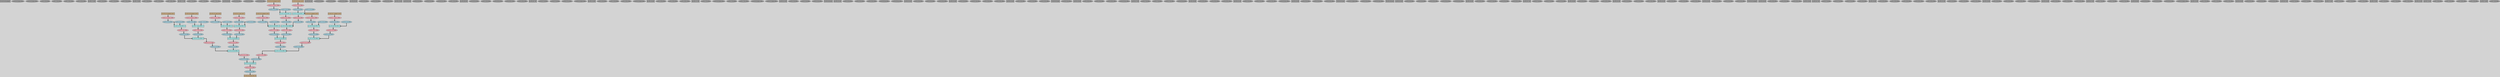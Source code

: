 digraph {
graph [bgcolor=lightgray];
 node [style=filled, fontname="times-bold", penwidth=2];
 edge [penwidth=4]; 
 splines=ortho;
LS_w32_c0_r0_memport [shape="rectangle" width=0.5 fontsize=12 fillcolor="#A9A9A9" pos="0,0!"]
LS_w32_c0_r0_memport_inPinA [shape="oval" width=0.1 fontsize=10 fillcolor="#A9A9A9" pos="-1.3,1.3!"]
LS_w32_c0_r3_memport_inPinA [shape="oval" width=0.1 fontsize=10 fillcolor="#A9A9A9" pos="-1.3,19.3!"]
pe_w32_c1_r2_alu_inPinB [shape="oval" width=0.1 fontsize=10 fillcolor="#A9A9A9" pos="7.3,13.3!"]
pe_w32_c7_r4_alu_inPinB [shape="oval" width=0.1 fontsize=10 fillcolor="#A9A9A9" pos="43.3,25.3!"]
pe_w32_c7_r4_alu_outPinA [shape="oval" width=0.1 fontsize=10 fillcolor="#A9A9A9" pos="42,22!"]
pe_w32_c1_r2_alu_outPinA [shape="oval" width=0.1 fontsize=10 fillcolor="#A9A9A9" pos="6,10!"]
pe_w32_c7_r5_alu [shape="rectangle" width=0.5 fontsize=12 fillcolor="#A9A9A9" pos="42,30!"]
pe_w32_c7_r5_alu_inPinA [shape="oval" width=0.1 fontsize=10 fillcolor="#A9A9A9" pos="40.7,31.3!"]
pe_w32_c7_r5_alu_inPinB [shape="oval" width=0.1 fontsize=10 fillcolor="#A9A9A9" pos="43.3,31.3!"]
pe_w32_c7_r5_alu_outPinA [shape="oval" width=0.1 fontsize=10 fillcolor="#A9A9A9" pos="42,28!"]
pe_w32_c7_r6_alu [shape="rectangle" width=0.5 fontsize=12 fillcolor="#A9A9A9" pos="42,36!"]
pe_w32_c7_r6_alu_inPinA [shape="oval" width=0.1 fontsize=10 fillcolor="#A9A9A9" pos="40.7,37.3!"]
pe_w32_c7_r6_alu_inPinB [shape="oval" width=0.1 fontsize=10 fillcolor="#A9A9A9" pos="43.3,37.3!"]
pe_w32_c7_r6_alu_outPinA [shape="oval" width=0.1 fontsize=10 fillcolor="#A9A9A9" pos="42,34!"]
pe_w32_c7_r7_alu [shape="rectangle" width=0.5 fontsize=12 fillcolor="#A9A9A9" pos="42,42!"]
pe_w32_c7_r7_alu_inPinA [shape="oval" width=0.1 fontsize=10 fillcolor="#A9A9A9" pos="40.7,43.3!"]
pe_w32_c7_r7_alu_inPinB [shape="oval" width=0.1 fontsize=10 fillcolor="#A9A9A9" pos="43.3,43.3!"]
pe_w32_c7_r7_alu_outPinA [shape="oval" width=0.1 fontsize=10 fillcolor="#A9A9A9" pos="42,40!"]
pe_w32_c8_r0_alu [shape="rectangle" width=0.5 fontsize=12 fillcolor="#A9A9A9" pos="48,0!"]
pe_w32_c8_r0_alu_inPinA [shape="oval" width=0.1 fontsize=10 fillcolor="#A9A9A9" pos="46.7,1.3!"]
pe_w32_c8_r0_alu_inPinB [shape="oval" width=0.1 fontsize=10 fillcolor="#A9A9A9" pos="49.3,1.3!"]
pe_w32_c8_r0_alu_outPinA [shape="oval" width=0.1 fontsize=10 fillcolor="#A9A9A9" pos="48,-2!"]
pe_w32_c8_r1_alu_FMUL_9 [shape="rectangle" width=0.5 fontsize=12 fillcolor="#AFEEEE" pos="48,6!"]
pe_w32_c8_r1_alu_inPinA [shape="oval" width=0.1 fontsize=10 fillcolor="#ADD8E6" pos="46.7,7.3!"]
pe_w32_c8_r1_alu_inPinB [shape="oval" width=0.1 fontsize=10 fillcolor="#ADD8E6" pos="49.3,7.3!"]
pe_w32_c8_r1_alu_outPinA [shape="oval" width=0.1 fontsize=10 fillcolor="#FFB6C1" pos="48,4!"]
LS_w32_c0_r3_memport_outPinA [shape="oval" width=0.1 fontsize=10 fillcolor="#FFB6C1" pos="0,16!"]
pe_w32_c8_r2_alu [shape="rectangle" width=0.5 fontsize=12 fillcolor="#A9A9A9" pos="48,12!"]
pe_w32_c8_r2_alu_inPinA [shape="oval" width=0.1 fontsize=10 fillcolor="#A9A9A9" pos="46.7,13.3!"]
pe_w32_c8_r2_alu_inPinB [shape="oval" width=0.1 fontsize=10 fillcolor="#A9A9A9" pos="49.3,13.3!"]
pe_w32_c8_r2_alu_outPinA [shape="oval" width=0.1 fontsize=10 fillcolor="#A9A9A9" pos="48,10!"]
pe_w32_c8_r3_alu_FMUL_16 [shape="rectangle" width=0.5 fontsize=12 fillcolor="#AFEEEE" pos="48,18!"]
pe_w32_c8_r3_alu_inPinA [shape="oval" width=0.1 fontsize=10 fillcolor="#ADD8E6" pos="46.7,19.3!"]
pe_w32_c8_r3_alu_inPinB [shape="oval" width=0.1 fontsize=10 fillcolor="#ADD8E6" pos="49.3,19.3!"]
pe_w32_c8_r3_alu_outPinA [shape="oval" width=0.1 fontsize=10 fillcolor="#FFB6C1" pos="48,16!"]
pe_w32_c8_r4_alu [shape="rectangle" width=0.5 fontsize=12 fillcolor="#A9A9A9" pos="48,24!"]
pe_w32_c8_r4_alu_inPinA [shape="oval" width=0.1 fontsize=10 fillcolor="#A9A9A9" pos="46.7,25.3!"]
pe_w32_c8_r4_alu_inPinB [shape="oval" width=0.1 fontsize=10 fillcolor="#A9A9A9" pos="49.3,25.3!"]
pe_w32_c8_r4_alu_outPinA [shape="oval" width=0.1 fontsize=10 fillcolor="#A9A9A9" pos="48,22!"]
pe_w32_c1_r3_alu [shape="rectangle" width=0.5 fontsize=12 fillcolor="#A9A9A9" pos="6,18!"]
pe_w32_c8_r5_alu [shape="rectangle" width=0.5 fontsize=12 fillcolor="#A9A9A9" pos="48,30!"]
pe_w32_c8_r5_alu_inPinA [shape="oval" width=0.1 fontsize=10 fillcolor="#A9A9A9" pos="46.7,31.3!"]
pe_w32_c8_r5_alu_inPinB [shape="oval" width=0.1 fontsize=10 fillcolor="#A9A9A9" pos="49.3,31.3!"]
pe_w32_c8_r5_alu_outPinA [shape="oval" width=0.1 fontsize=10 fillcolor="#A9A9A9" pos="48,28!"]
pe_w32_c1_r3_alu_inPinA [shape="oval" width=0.1 fontsize=10 fillcolor="#A9A9A9" pos="4.7,19.3!"]
pe_w32_c8_r6_alu [shape="rectangle" width=0.5 fontsize=12 fillcolor="#A9A9A9" pos="48,36!"]
pe_w32_c8_r6_alu_inPinA [shape="oval" width=0.1 fontsize=10 fillcolor="#A9A9A9" pos="46.7,37.3!"]
pe_w32_c1_r3_alu_inPinB [shape="oval" width=0.1 fontsize=10 fillcolor="#A9A9A9" pos="7.3,19.3!"]
pe_w32_c8_r6_alu_inPinB [shape="oval" width=0.1 fontsize=10 fillcolor="#A9A9A9" pos="49.3,37.3!"]
pe_w32_c8_r6_alu_outPinA [shape="oval" width=0.1 fontsize=10 fillcolor="#A9A9A9" pos="48,34!"]
pe_w32_c1_r3_alu_outPinA [shape="oval" width=0.1 fontsize=10 fillcolor="#A9A9A9" pos="6,16!"]
pe_w32_c8_r7_alu [shape="rectangle" width=0.5 fontsize=12 fillcolor="#A9A9A9" pos="48,42!"]
pe_w32_c8_r7_alu_inPinA [shape="oval" width=0.1 fontsize=10 fillcolor="#A9A9A9" pos="46.7,43.3!"]
pe_w32_c8_r7_alu_inPinB [shape="oval" width=0.1 fontsize=10 fillcolor="#A9A9A9" pos="49.3,43.3!"]
pe_w32_c8_r7_alu_outPinA [shape="oval" width=0.1 fontsize=10 fillcolor="#A9A9A9" pos="48,40!"]
LS_w32_c0_r4_memport_Load_1 [shape="rectangle" width=0.5 fontsize=12 fillcolor="#D2B48C" pos="0,24!"]
LS_w32_c0_r4_memport_inPinA [shape="oval" width=0.1 fontsize=10 fillcolor="#A9A9A9" pos="-1.3,25.3!"]
pe_w32_c1_r4_alu [shape="rectangle" width=0.5 fontsize=12 fillcolor="#A9A9A9" pos="6,24!"]
pe_w32_c1_r4_alu_inPinA [shape="oval" width=0.1 fontsize=10 fillcolor="#A9A9A9" pos="4.7,25.3!"]
pe_w32_c1_r4_alu_inPinB [shape="oval" width=0.1 fontsize=10 fillcolor="#A9A9A9" pos="7.3,25.3!"]
pe_w32_c1_r4_alu_outPinA [shape="oval" width=0.1 fontsize=10 fillcolor="#A9A9A9" pos="6,22!"]
LS_w32_c0_r4_memport_outPinA [shape="oval" width=0.1 fontsize=10 fillcolor="#FFB6C1" pos="0,22!"]
LS_w32_c0_r5_memport_Load_5 [shape="rectangle" width=0.5 fontsize=12 fillcolor="#D2B48C" pos="0,30!"]
pe_w32_c1_r5_alu_FMUL_13 [shape="rectangle" width=0.5 fontsize=12 fillcolor="#AFEEEE" pos="6,30!"]
pe_w32_c1_r5_alu_inPinA [shape="oval" width=0.1 fontsize=10 fillcolor="#ADD8E6" pos="4.7,31.3!"]
pe_w32_c1_r5_alu_inPinB [shape="oval" width=0.1 fontsize=10 fillcolor="#ADD8E6" pos="7.3,31.3!"]
pe_w32_c1_r5_alu_outPinA [shape="oval" width=0.1 fontsize=10 fillcolor="#FFB6C1" pos="6,28!"]
LS_w32_c0_r5_memport_inPinA [shape="oval" width=0.1 fontsize=10 fillcolor="#A9A9A9" pos="-1.3,31.3!"]
LS_w32_c0_r5_memport_outPinA [shape="oval" width=0.1 fontsize=10 fillcolor="#FFB6C1" pos="0,28!"]
pe_w32_c1_r6_alu [shape="rectangle" width=0.5 fontsize=12 fillcolor="#A9A9A9" pos="6,36!"]
pe_w32_c1_r6_alu_inPinA [shape="oval" width=0.1 fontsize=10 fillcolor="#A9A9A9" pos="4.7,37.3!"]
pe_w32_c1_r6_alu_inPinB [shape="oval" width=0.1 fontsize=10 fillcolor="#A9A9A9" pos="7.3,37.3!"]
pe_w32_c1_r6_alu_outPinA [shape="oval" width=0.1 fontsize=10 fillcolor="#A9A9A9" pos="6,34!"]
LS_w32_c0_r6_memport_Load_2 [shape="rectangle" width=0.5 fontsize=12 fillcolor="#D2B48C" pos="0,36!"]
pe_w32_c1_r7_alu [shape="rectangle" width=0.5 fontsize=12 fillcolor="#A9A9A9" pos="6,42!"]
pe_w32_c1_r7_alu_inPinA [shape="oval" width=0.1 fontsize=10 fillcolor="#A9A9A9" pos="4.7,43.3!"]
LS_w32_c0_r6_memport_inPinA [shape="oval" width=0.1 fontsize=10 fillcolor="#A9A9A9" pos="-1.3,37.3!"]
pe_w32_c1_r7_alu_inPinB [shape="oval" width=0.1 fontsize=10 fillcolor="#A9A9A9" pos="7.3,43.3!"]
pe_w32_c1_r7_alu_outPinA [shape="oval" width=0.1 fontsize=10 fillcolor="#A9A9A9" pos="6,40!"]
LS_w32_c0_r0_memport_outPinA [shape="oval" width=0.1 fontsize=10 fillcolor="#A9A9A9" pos="0,-2!"]
LS_w32_c0_r6_memport_outPinA [shape="oval" width=0.1 fontsize=10 fillcolor="#FFB6C1" pos="0,34!"]
pe_w32_c2_r0_alu_FMUL_12 [shape="rectangle" width=0.5 fontsize=12 fillcolor="#AFEEEE" pos="12,0!"]
pe_w32_c2_r0_alu_inPinA [shape="oval" width=0.1 fontsize=10 fillcolor="#ADD8E6" pos="10.7,1.3!"]
pe_w32_c2_r0_alu_inPinB [shape="oval" width=0.1 fontsize=10 fillcolor="#ADD8E6" pos="13.3,1.3!"]
pe_w32_c2_r0_alu_outPinA [shape="oval" width=0.1 fontsize=10 fillcolor="#FFB6C1" pos="12,-2!"]
LS_w32_c0_r7_memport_Load_0 [shape="rectangle" width=0.5 fontsize=12 fillcolor="#D2B48C" pos="0,42!"]
LS_w32_c0_r7_memport_inPinA [shape="oval" width=0.1 fontsize=10 fillcolor="#A9A9A9" pos="-1.3,43.3!"]
pe_w32_c2_r1_alu [shape="rectangle" width=0.5 fontsize=12 fillcolor="#A9A9A9" pos="12,6!"]
pe_w32_c2_r1_alu_inPinA [shape="oval" width=0.1 fontsize=10 fillcolor="#A9A9A9" pos="10.7,7.3!"]
pe_w32_c2_r1_alu_inPinB [shape="oval" width=0.1 fontsize=10 fillcolor="#A9A9A9" pos="13.3,7.3!"]
pe_w32_c2_r1_alu_outPinA [shape="oval" width=0.1 fontsize=10 fillcolor="#A9A9A9" pos="12,4!"]
LS_w32_c0_r7_memport_outPinA [shape="oval" width=0.1 fontsize=10 fillcolor="#FFB6C1" pos="0,40!"]
LS_w32_c9_r0_mem [shape="rectangle" width=0.5 fontsize=12 fillcolor="#A9A9A9" pos="54,0!"]
pe_w32_c2_r2_alu [shape="rectangle" width=0.5 fontsize=12 fillcolor="#A9A9A9" pos="12,12!"]
pe_w32_c2_r2_alu_inPinA [shape="oval" width=0.1 fontsize=10 fillcolor="#A9A9A9" pos="10.7,13.3!"]
pe_w32_c2_r2_alu_inPinB [shape="oval" width=0.1 fontsize=10 fillcolor="#A9A9A9" pos="13.3,13.3!"]
pe_w32_c2_r2_alu_outPinA [shape="oval" width=0.1 fontsize=10 fillcolor="#A9A9A9" pos="12,10!"]
LS_w32_c9_r0_mem_inPinA [shape="oval" width=0.1 fontsize=10 fillcolor="#A9A9A9" pos="52.7,1.3!"]
LS_w32_c9_r0_mem_outPinA [shape="oval" width=0.1 fontsize=10 fillcolor="#A9A9A9" pos="54,-2!"]
pe_w32_c2_r3_alu [shape="rectangle" width=0.5 fontsize=12 fillcolor="#A9A9A9" pos="12,18!"]
pe_w32_c2_r3_alu_inPinA [shape="oval" width=0.1 fontsize=10 fillcolor="#A9A9A9" pos="10.7,19.3!"]
pe_w32_c2_r3_alu_inPinB [shape="oval" width=0.1 fontsize=10 fillcolor="#A9A9A9" pos="13.3,19.3!"]
pe_w32_c2_r3_alu_outPinA [shape="oval" width=0.1 fontsize=10 fillcolor="#A9A9A9" pos="12,16!"]
LS_w32_c9_r1_mem_Load_4 [shape="rectangle" width=0.5 fontsize=12 fillcolor="#D2B48C" pos="54,6!"]
pe_w32_c2_r4_alu [shape="rectangle" width=0.5 fontsize=12 fillcolor="#A9A9A9" pos="12,24!"]
pe_w32_c2_r4_alu_inPinA [shape="oval" width=0.1 fontsize=10 fillcolor="#A9A9A9" pos="10.7,25.3!"]
LS_w32_c9_r1_mem_inPinA [shape="oval" width=0.1 fontsize=10 fillcolor="#A9A9A9" pos="52.7,7.3!"]
pe_w32_c2_r4_alu_inPinB [shape="oval" width=0.1 fontsize=10 fillcolor="#A9A9A9" pos="13.3,25.3!"]
pe_w32_c2_r4_alu_outPinA [shape="oval" width=0.1 fontsize=10 fillcolor="#A9A9A9" pos="12,22!"]
LS_w32_c9_r1_mem_outPinA [shape="oval" width=0.1 fontsize=10 fillcolor="#FFB6C1" pos="54,4!"]
pe_w32_c2_r5_alu [shape="rectangle" width=0.5 fontsize=12 fillcolor="#A9A9A9" pos="12,30!"]
pe_w32_c2_r5_alu_inPinA [shape="oval" width=0.1 fontsize=10 fillcolor="#A9A9A9" pos="10.7,31.3!"]
pe_w32_c2_r5_alu_inPinB [shape="oval" width=0.1 fontsize=10 fillcolor="#A9A9A9" pos="13.3,31.3!"]
pe_w32_c2_r5_alu_outPinA [shape="oval" width=0.1 fontsize=10 fillcolor="#A9A9A9" pos="12,28!"]
LS_w32_c0_r1_memport_Load_3 [shape="rectangle" width=0.5 fontsize=12 fillcolor="#D2B48C" pos="0,6!"]
LS_w32_c9_r2_mem [shape="rectangle" width=0.5 fontsize=12 fillcolor="#A9A9A9" pos="54,12!"]
LS_w32_c9_r2_mem_inPinA [shape="oval" width=0.1 fontsize=10 fillcolor="#A9A9A9" pos="52.7,13.3!"]
pe_w32_c2_r6_alu [shape="rectangle" width=0.5 fontsize=12 fillcolor="#A9A9A9" pos="12,36!"]
pe_w32_c2_r6_alu_inPinA [shape="oval" width=0.1 fontsize=10 fillcolor="#A9A9A9" pos="10.7,37.3!"]
pe_w32_c2_r6_alu_inPinB [shape="oval" width=0.1 fontsize=10 fillcolor="#A9A9A9" pos="13.3,37.3!"]
pe_w32_c2_r6_alu_outPinA [shape="oval" width=0.1 fontsize=10 fillcolor="#A9A9A9" pos="12,34!"]
LS_w32_c9_r2_mem_outPinA [shape="oval" width=0.1 fontsize=10 fillcolor="#A9A9A9" pos="54,10!"]
LS_w32_c9_r3_mem_Load_8 [shape="rectangle" width=0.5 fontsize=12 fillcolor="#D2B48C" pos="54,18!"]
pe_w32_c2_r7_alu [shape="rectangle" width=0.5 fontsize=12 fillcolor="#A9A9A9" pos="12,42!"]
pe_w32_c2_r7_alu_inPinA [shape="oval" width=0.1 fontsize=10 fillcolor="#A9A9A9" pos="10.7,43.3!"]
pe_w32_c2_r7_alu_inPinB [shape="oval" width=0.1 fontsize=10 fillcolor="#A9A9A9" pos="13.3,43.3!"]
pe_w32_c2_r7_alu_outPinA [shape="oval" width=0.1 fontsize=10 fillcolor="#A9A9A9" pos="12,40!"]
LS_w32_c9_r3_mem_inPinA [shape="oval" width=0.1 fontsize=10 fillcolor="#A9A9A9" pos="52.7,19.3!"]
LS_w32_c9_r3_mem_outPinA [shape="oval" width=0.1 fontsize=10 fillcolor="#FFB6C1" pos="54,16!"]
pe_w32_c3_r0_alu [shape="rectangle" width=0.5 fontsize=12 fillcolor="#A9A9A9" pos="18,0!"]
pe_w32_c3_r0_alu_inPinA [shape="oval" width=0.1 fontsize=10 fillcolor="#A9A9A9" pos="16.7,1.3!"]
pe_w32_c3_r0_alu_inPinB [shape="oval" width=0.1 fontsize=10 fillcolor="#A9A9A9" pos="19.3,1.3!"]
pe_w32_c3_r0_alu_outPinA [shape="oval" width=0.1 fontsize=10 fillcolor="#A9A9A9" pos="18,-2!"]
LS_w32_c9_r4_mem_Store_26 [shape="rectangle" width=0.5 fontsize=12 fillcolor="#D2B48C" pos="54,24!"]
pe_w32_c3_r1_alu [shape="rectangle" width=0.5 fontsize=12 fillcolor="#A9A9A9" pos="18,6!"]
pe_w32_c3_r1_alu_inPinA [shape="oval" width=0.1 fontsize=10 fillcolor="#A9A9A9" pos="16.7,7.3!"]
LS_w32_c9_r4_mem_inPinA [shape="oval" width=0.1 fontsize=10 fillcolor="#ADD8E6" pos="52.7,25.3!"]
pe_w32_c3_r1_alu_inPinB [shape="oval" width=0.1 fontsize=10 fillcolor="#A9A9A9" pos="19.3,7.3!"]
pe_w32_c3_r1_alu_outPinA [shape="oval" width=0.1 fontsize=10 fillcolor="#A9A9A9" pos="18,4!"]
LS_w32_c9_r4_mem_outPinA [shape="oval" width=0.1 fontsize=10 fillcolor="#A9A9A9" pos="54,22!"]
pe_w32_c3_r2_alu [shape="rectangle" width=0.5 fontsize=12 fillcolor="#A9A9A9" pos="18,12!"]
pe_w32_c3_r2_alu_inPinA [shape="oval" width=0.1 fontsize=10 fillcolor="#A9A9A9" pos="16.7,13.3!"]
pe_w32_c3_r2_alu_inPinB [shape="oval" width=0.1 fontsize=10 fillcolor="#A9A9A9" pos="19.3,13.3!"]
pe_w32_c3_r2_alu_outPinA [shape="oval" width=0.1 fontsize=10 fillcolor="#A9A9A9" pos="18,10!"]
LS_w32_c9_r5_mem [shape="rectangle" width=0.5 fontsize=12 fillcolor="#A9A9A9" pos="54,30!"]
LS_w32_c0_r1_memport_inPinA [shape="oval" width=0.1 fontsize=10 fillcolor="#A9A9A9" pos="-1.3,7.3!"]
LS_w32_c9_r5_mem_inPinA [shape="oval" width=0.1 fontsize=10 fillcolor="#A9A9A9" pos="52.7,31.3!"]
pe_w32_c3_r3_alu_FMUL_15 [shape="rectangle" width=0.5 fontsize=12 fillcolor="#AFEEEE" pos="18,18!"]
pe_w32_c3_r3_alu_inPinA [shape="oval" width=0.1 fontsize=10 fillcolor="#ADD8E6" pos="16.7,19.3!"]
pe_w32_c3_r3_alu_inPinB [shape="oval" width=0.1 fontsize=10 fillcolor="#ADD8E6" pos="19.3,19.3!"]
pe_w32_c3_r3_alu_outPinA [shape="oval" width=0.1 fontsize=10 fillcolor="#FFB6C1" pos="18,16!"]
LS_w32_c9_r5_mem_outPinA [shape="oval" width=0.1 fontsize=10 fillcolor="#A9A9A9" pos="54,28!"]
LS_w32_c9_r6_mem [shape="rectangle" width=0.5 fontsize=12 fillcolor="#A9A9A9" pos="54,36!"]
pe_w32_c3_r4_alu [shape="rectangle" width=0.5 fontsize=12 fillcolor="#A9A9A9" pos="18,24!"]
pe_w32_c3_r4_alu_inPinA [shape="oval" width=0.1 fontsize=10 fillcolor="#A9A9A9" pos="16.7,25.3!"]
pe_w32_c3_r4_alu_inPinB [shape="oval" width=0.1 fontsize=10 fillcolor="#A9A9A9" pos="19.3,25.3!"]
pe_w32_c3_r4_alu_outPinA [shape="oval" width=0.1 fontsize=10 fillcolor="#A9A9A9" pos="18,22!"]
LS_w32_c9_r6_mem_inPinA [shape="oval" width=0.1 fontsize=10 fillcolor="#A9A9A9" pos="52.7,37.3!"]
LS_w32_c9_r6_mem_outPinA [shape="oval" width=0.1 fontsize=10 fillcolor="#A9A9A9" pos="54,34!"]
pe_w32_c3_r5_alu_FMUL_17 [shape="rectangle" width=0.5 fontsize=12 fillcolor="#AFEEEE" pos="18,30!"]
pe_w32_c3_r5_alu_inPinA [shape="oval" width=0.1 fontsize=10 fillcolor="#ADD8E6" pos="16.7,31.3!"]
pe_w32_c3_r5_alu_inPinB [shape="oval" width=0.1 fontsize=10 fillcolor="#ADD8E6" pos="19.3,31.3!"]
pe_w32_c3_r5_alu_outPinA [shape="oval" width=0.1 fontsize=10 fillcolor="#FFB6C1" pos="18,28!"]
LS_w32_c9_r7_mem_Load_7 [shape="rectangle" width=0.5 fontsize=12 fillcolor="#D2B48C" pos="54,42!"]
pe_w32_c3_r6_alu [shape="rectangle" width=0.5 fontsize=12 fillcolor="#A9A9A9" pos="18,36!"]
pe_w32_c3_r6_alu_inPinA [shape="oval" width=0.1 fontsize=10 fillcolor="#A9A9A9" pos="16.7,37.3!"]
LS_w32_c9_r7_mem_inPinA [shape="oval" width=0.1 fontsize=10 fillcolor="#A9A9A9" pos="52.7,43.3!"]
pe_w32_c3_r6_alu_inPinB [shape="oval" width=0.1 fontsize=10 fillcolor="#A9A9A9" pos="19.3,37.3!"]
pe_w32_c3_r6_alu_outPinA [shape="oval" width=0.1 fontsize=10 fillcolor="#A9A9A9" pos="18,34!"]
LS_w32_c9_r7_mem_outPinA [shape="oval" width=0.1 fontsize=10 fillcolor="#FFB6C1" pos="54,40!"]
pe_w32_c3_r7_alu [shape="rectangle" width=0.5 fontsize=12 fillcolor="#A9A9A9" pos="18,42!"]
pe_w32_c3_r7_alu_inPinA [shape="oval" width=0.1 fontsize=10 fillcolor="#A9A9A9" pos="16.7,43.3!"]
pe_w32_c3_r7_alu_inPinB [shape="oval" width=0.1 fontsize=10 fillcolor="#A9A9A9" pos="19.3,43.3!"]
pe_w32_c3_r7_alu_outPinA [shape="oval" width=0.1 fontsize=10 fillcolor="#A9A9A9" pos="18,40!"]
pe_w32_c4_r0_alu [shape="rectangle" width=0.5 fontsize=12 fillcolor="#A9A9A9" pos="24,0!"]
pe_w32_c4_r0_alu_inPinA [shape="oval" width=0.1 fontsize=10 fillcolor="#A9A9A9" pos="22.7,1.3!"]
pe_w32_c4_r0_alu_inPinB [shape="oval" width=0.1 fontsize=10 fillcolor="#A9A9A9" pos="25.3,1.3!"]
pe_w32_c4_r0_alu_outPinA [shape="oval" width=0.1 fontsize=10 fillcolor="#A9A9A9" pos="24,-2!"]
LS_w32_c0_r1_memport_outPinA [shape="oval" width=0.1 fontsize=10 fillcolor="#FFB6C1" pos="0,4!"]
pe_w32_c4_r1_alu [shape="rectangle" width=0.5 fontsize=12 fillcolor="#A9A9A9" pos="24,6!"]
pe_w32_c4_r1_alu_inPinA [shape="oval" width=0.1 fontsize=10 fillcolor="#A9A9A9" pos="22.7,7.3!"]
pe_w32_c4_r1_alu_inPinB [shape="oval" width=0.1 fontsize=10 fillcolor="#A9A9A9" pos="25.3,7.3!"]
pe_w32_c4_r1_alu_outPinA [shape="oval" width=0.1 fontsize=10 fillcolor="#A9A9A9" pos="24,4!"]
pe_w32_c4_r2_alu [shape="rectangle" width=0.5 fontsize=12 fillcolor="#A9A9A9" pos="24,12!"]
pe_w32_c4_r2_alu_inPinA [shape="oval" width=0.1 fontsize=10 fillcolor="#A9A9A9" pos="22.7,13.3!"]
pe_w32_c4_r2_alu_inPinB [shape="oval" width=0.1 fontsize=10 fillcolor="#A9A9A9" pos="25.3,13.3!"]
pe_w32_c4_r2_alu_outPinA [shape="oval" width=0.1 fontsize=10 fillcolor="#A9A9A9" pos="24,10!"]
pe_w32_c4_r3_alu_FADD_20 [shape="rectangle" width=0.5 fontsize=12 fillcolor="#AFEEEE" pos="24,18!"]
pe_w32_c4_r3_alu_inPinA [shape="oval" width=0.1 fontsize=10 fillcolor="#ADD8E6" pos="22.7,19.3!"]
pe_w32_c4_r3_alu_inPinB [shape="oval" width=0.1 fontsize=10 fillcolor="#ADD8E6" pos="25.3,19.3!"]
pe_w32_c4_r3_alu_outPinA [shape="oval" width=0.1 fontsize=10 fillcolor="#FFB6C1" pos="24,16!"]
pe_w32_c4_r4_alu_FADD_24 [shape="rectangle" width=0.5 fontsize=12 fillcolor="#AFEEEE" pos="24,24!"]
pe_w32_c4_r4_alu_inPinA [shape="oval" width=0.1 fontsize=10 fillcolor="#ADD8E6" pos="22.7,25.3!"]
pe_w32_c4_r4_alu_inPinB [shape="oval" width=0.1 fontsize=10 fillcolor="#ADD8E6" pos="25.3,25.3!"]
pe_w32_c4_r4_alu_outPinA [shape="oval" width=0.1 fontsize=10 fillcolor="#FFB6C1" pos="24,22!"]
pe_w32_c4_r5_alu [shape="rectangle" width=0.5 fontsize=12 fillcolor="#A9A9A9" pos="24,30!"]
pe_w32_c4_r5_alu_inPinA [shape="oval" width=0.1 fontsize=10 fillcolor="#A9A9A9" pos="22.7,31.3!"]
pe_w32_c4_r5_alu_inPinB [shape="oval" width=0.1 fontsize=10 fillcolor="#A9A9A9" pos="25.3,31.3!"]
pe_w32_c4_r5_alu_outPinA [shape="oval" width=0.1 fontsize=10 fillcolor="#A9A9A9" pos="24,28!"]
LS_w32_c0_r2_memport [shape="rectangle" width=0.5 fontsize=12 fillcolor="#A9A9A9" pos="0,12!"]
pe_w32_c4_r6_alu [shape="rectangle" width=0.5 fontsize=12 fillcolor="#A9A9A9" pos="24,36!"]
pe_w32_c4_r6_alu_inPinA [shape="oval" width=0.1 fontsize=10 fillcolor="#A9A9A9" pos="22.7,37.3!"]
pe_w32_c4_r6_alu_inPinB [shape="oval" width=0.1 fontsize=10 fillcolor="#A9A9A9" pos="25.3,37.3!"]
pe_w32_c4_r6_alu_outPinA [shape="oval" width=0.1 fontsize=10 fillcolor="#A9A9A9" pos="24,34!"]
pe_w32_c1_r0_alu [shape="rectangle" width=0.5 fontsize=12 fillcolor="#A9A9A9" pos="6,0!"]
pe_w32_c4_r7_alu [shape="rectangle" width=0.5 fontsize=12 fillcolor="#A9A9A9" pos="24,42!"]
pe_w32_c4_r7_alu_inPinA [shape="oval" width=0.1 fontsize=10 fillcolor="#A9A9A9" pos="22.7,43.3!"]
pe_w32_c4_r7_alu_inPinB [shape="oval" width=0.1 fontsize=10 fillcolor="#A9A9A9" pos="25.3,43.3!"]
pe_w32_c4_r7_alu_outPinA [shape="oval" width=0.1 fontsize=10 fillcolor="#A9A9A9" pos="24,40!"]
pe_w32_c1_r0_alu_inPinA [shape="oval" width=0.1 fontsize=10 fillcolor="#A9A9A9" pos="4.7,1.3!"]
pe_w32_c5_r0_alu [shape="rectangle" width=0.5 fontsize=12 fillcolor="#A9A9A9" pos="30,0!"]
pe_w32_c5_r0_alu_inPinA [shape="oval" width=0.1 fontsize=10 fillcolor="#A9A9A9" pos="28.7,1.3!"]
pe_w32_c1_r0_alu_inPinB [shape="oval" width=0.1 fontsize=10 fillcolor="#A9A9A9" pos="7.3,1.3!"]
pe_w32_c5_r0_alu_inPinB [shape="oval" width=0.1 fontsize=10 fillcolor="#A9A9A9" pos="31.3,1.3!"]
pe_w32_c5_r0_alu_outPinA [shape="oval" width=0.1 fontsize=10 fillcolor="#A9A9A9" pos="30,-2!"]
pe_w32_c1_r0_alu_outPinA [shape="oval" width=0.1 fontsize=10 fillcolor="#A9A9A9" pos="6,-2!"]
pe_w32_c5_r1_alu [shape="rectangle" width=0.5 fontsize=12 fillcolor="#A9A9A9" pos="30,6!"]
pe_w32_c5_r1_alu_inPinA [shape="oval" width=0.1 fontsize=10 fillcolor="#A9A9A9" pos="28.7,7.3!"]
pe_w32_c5_r1_alu_inPinB [shape="oval" width=0.1 fontsize=10 fillcolor="#A9A9A9" pos="31.3,7.3!"]
pe_w32_c5_r1_alu_outPinA [shape="oval" width=0.1 fontsize=10 fillcolor="#A9A9A9" pos="30,4!"]
pe_w32_c5_r2_alu_FMUL_10 [shape="rectangle" width=0.5 fontsize=12 fillcolor="#AFEEEE" pos="30,12!"]
pe_w32_c5_r2_alu_inPinA [shape="oval" width=0.1 fontsize=10 fillcolor="#ADD8E6" pos="28.7,13.3!"]
pe_w32_c5_r2_alu_inPinB [shape="oval" width=0.1 fontsize=10 fillcolor="#ADD8E6" pos="31.3,13.3!"]
pe_w32_c5_r2_alu_outPinA [shape="oval" width=0.1 fontsize=10 fillcolor="#FFB6C1" pos="30,10!"]
pe_w32_c5_r3_alu [shape="rectangle" width=0.5 fontsize=12 fillcolor="#A9A9A9" pos="30,18!"]
pe_w32_c5_r3_alu_inPinA [shape="oval" width=0.1 fontsize=10 fillcolor="#A9A9A9" pos="28.7,19.3!"]
pe_w32_c5_r3_alu_inPinB [shape="oval" width=0.1 fontsize=10 fillcolor="#A9A9A9" pos="31.3,19.3!"]
pe_w32_c5_r3_alu_outPinA [shape="oval" width=0.1 fontsize=10 fillcolor="#A9A9A9" pos="30,16!"]
LS_w32_c0_r2_memport_inPinA [shape="oval" width=0.1 fontsize=10 fillcolor="#A9A9A9" pos="-1.3,13.3!"]
pe_w32_c5_r4_alu [shape="rectangle" width=0.5 fontsize=12 fillcolor="#A9A9A9" pos="30,24!"]
pe_w32_c5_r4_alu_inPinA [shape="oval" width=0.1 fontsize=10 fillcolor="#A9A9A9" pos="28.7,25.3!"]
pe_w32_c5_r4_alu_inPinB [shape="oval" width=0.1 fontsize=10 fillcolor="#A9A9A9" pos="31.3,25.3!"]
pe_w32_c5_r4_alu_outPinA [shape="oval" width=0.1 fontsize=10 fillcolor="#A9A9A9" pos="30,22!"]
pe_w32_c5_r5_alu_FADD_18 [shape="rectangle" width=0.5 fontsize=12 fillcolor="#AFEEEE" pos="30,30!"]
pe_w32_c5_r5_alu_inPinA [shape="oval" width=0.1 fontsize=10 fillcolor="#ADD8E6" pos="28.7,31.3!"]
pe_w32_c5_r5_alu_inPinB [shape="oval" width=0.1 fontsize=10 fillcolor="#ADD8E6" pos="31.3,31.3!"]
pe_w32_c5_r5_alu_outPinA [shape="oval" width=0.1 fontsize=10 fillcolor="#FFB6C1" pos="30,28!"]
pe_w32_c5_r6_alu_FADD_21 [shape="rectangle" width=0.5 fontsize=12 fillcolor="#AFEEEE" pos="30,36!"]
pe_w32_c5_r6_alu_inPinA [shape="oval" width=0.1 fontsize=10 fillcolor="#ADD8E6" pos="28.7,37.3!"]
pe_w32_c5_r6_alu_inPinB [shape="oval" width=0.1 fontsize=10 fillcolor="#ADD8E6" pos="31.3,37.3!"]
pe_w32_c5_r6_alu_outPinA [shape="oval" width=0.1 fontsize=10 fillcolor="#FFB6C1" pos="30,34!"]
pe_w32_c5_r7_alu [shape="rectangle" width=0.5 fontsize=12 fillcolor="#A9A9A9" pos="30,42!"]
pe_w32_c5_r7_alu_inPinA [shape="oval" width=0.1 fontsize=10 fillcolor="#A9A9A9" pos="28.7,43.3!"]
pe_w32_c5_r7_alu_inPinB [shape="oval" width=0.1 fontsize=10 fillcolor="#A9A9A9" pos="31.3,43.3!"]
pe_w32_c5_r7_alu_outPinA [shape="oval" width=0.1 fontsize=10 fillcolor="#A9A9A9" pos="30,40!"]
pe_w32_c6_r0_alu [shape="rectangle" width=0.5 fontsize=12 fillcolor="#A9A9A9" pos="36,0!"]
pe_w32_c6_r0_alu_inPinA [shape="oval" width=0.1 fontsize=10 fillcolor="#A9A9A9" pos="34.7,1.3!"]
pe_w32_c6_r0_alu_inPinB [shape="oval" width=0.1 fontsize=10 fillcolor="#A9A9A9" pos="37.3,1.3!"]
pe_w32_c6_r0_alu_outPinA [shape="oval" width=0.1 fontsize=10 fillcolor="#A9A9A9" pos="36,-2!"]
LS_w32_c0_r2_memport_outPinA [shape="oval" width=0.1 fontsize=10 fillcolor="#A9A9A9" pos="0,10!"]
pe_w32_c1_r1_alu [shape="rectangle" width=0.5 fontsize=12 fillcolor="#A9A9A9" pos="6,6!"]
pe_w32_c6_r1_alu_FMUL_14 [shape="rectangle" width=0.5 fontsize=12 fillcolor="#AFEEEE" pos="36,6!"]
pe_w32_c6_r1_alu_inPinA [shape="oval" width=0.1 fontsize=10 fillcolor="#ADD8E6" pos="34.7,7.3!"]
pe_w32_c6_r1_alu_inPinB [shape="oval" width=0.1 fontsize=10 fillcolor="#ADD8E6" pos="37.3,7.3!"]
pe_w32_c6_r1_alu_outPinA [shape="oval" width=0.1 fontsize=10 fillcolor="#FFB6C1" pos="36,4!"]
pe_w32_c1_r1_alu_inPinA [shape="oval" width=0.1 fontsize=10 fillcolor="#A9A9A9" pos="4.7,7.3!"]
pe_w32_c6_r2_alu_FADD_23 [shape="rectangle" width=0.5 fontsize=12 fillcolor="#AFEEEE" pos="36,12!"]
pe_w32_c6_r2_alu_inPinA [shape="oval" width=0.1 fontsize=10 fillcolor="#ADD8E6" pos="34.7,13.3!"]
pe_w32_c1_r1_alu_inPinB [shape="oval" width=0.1 fontsize=10 fillcolor="#A9A9A9" pos="7.3,7.3!"]
pe_w32_c6_r2_alu_inPinB [shape="oval" width=0.1 fontsize=10 fillcolor="#ADD8E6" pos="37.3,13.3!"]
pe_w32_c6_r2_alu_outPinA [shape="oval" width=0.1 fontsize=10 fillcolor="#FFB6C1" pos="36,10!"]
pe_w32_c1_r1_alu_outPinA [shape="oval" width=0.1 fontsize=10 fillcolor="#A9A9A9" pos="6,4!"]
pe_w32_c6_r3_alu [shape="rectangle" width=0.5 fontsize=12 fillcolor="#A9A9A9" pos="36,18!"]
pe_w32_c6_r3_alu_inPinA [shape="oval" width=0.1 fontsize=10 fillcolor="#A9A9A9" pos="34.7,19.3!"]
pe_w32_c6_r3_alu_inPinB [shape="oval" width=0.1 fontsize=10 fillcolor="#A9A9A9" pos="37.3,19.3!"]
pe_w32_c6_r3_alu_outPinA [shape="oval" width=0.1 fontsize=10 fillcolor="#A9A9A9" pos="36,16!"]
pe_w32_c6_r4_alu_FADD_22 [shape="rectangle" width=0.5 fontsize=12 fillcolor="#AFEEEE" pos="36,24!"]
pe_w32_c6_r4_alu_inPinA [shape="oval" width=0.1 fontsize=10 fillcolor="#ADD8E6" pos="34.7,25.3!"]
pe_w32_c6_r4_alu_inPinB [shape="oval" width=0.1 fontsize=10 fillcolor="#ADD8E6" pos="37.3,25.3!"]
pe_w32_c6_r4_alu_outPinA [shape="oval" width=0.1 fontsize=10 fillcolor="#FFB6C1" pos="36,22!"]
pe_w32_c6_r5_alu_FADD_19 [shape="rectangle" width=0.5 fontsize=12 fillcolor="#AFEEEE" pos="36,30!"]
pe_w32_c6_r5_alu_inPinA [shape="oval" width=0.1 fontsize=10 fillcolor="#ADD8E6" pos="34.7,31.3!"]
pe_w32_c6_r5_alu_inPinB [shape="oval" width=0.1 fontsize=10 fillcolor="#ADD8E6" pos="37.3,31.3!"]
pe_w32_c6_r5_alu_outPinA [shape="oval" width=0.1 fontsize=10 fillcolor="#FFB6C1" pos="36,28!"]
pe_w32_c6_r6_alu_FADD_25 [shape="rectangle" width=0.5 fontsize=12 fillcolor="#AFEEEE" pos="36,36!"]
pe_w32_c6_r6_alu_inPinA [shape="oval" width=0.1 fontsize=10 fillcolor="#ADD8E6" pos="34.7,37.3!"]
pe_w32_c6_r6_alu_inPinB [shape="oval" width=0.1 fontsize=10 fillcolor="#ADD8E6" pos="37.3,37.3!"]
pe_w32_c6_r6_alu_outPinA [shape="oval" width=0.1 fontsize=10 fillcolor="#FFB6C1" pos="36,34!"]
LS_w32_c0_r3_memport_Load_6 [shape="rectangle" width=0.5 fontsize=12 fillcolor="#D2B48C" pos="0,18!"]
pe_w32_c6_r7_alu [shape="rectangle" width=0.5 fontsize=12 fillcolor="#A9A9A9" pos="36,42!"]
pe_w32_c6_r7_alu_inPinA [shape="oval" width=0.1 fontsize=10 fillcolor="#A9A9A9" pos="34.7,43.3!"]
pe_w32_c6_r7_alu_inPinB [shape="oval" width=0.1 fontsize=10 fillcolor="#A9A9A9" pos="37.3,43.3!"]
pe_w32_c6_r7_alu_outPinA [shape="oval" width=0.1 fontsize=10 fillcolor="#A9A9A9" pos="36,40!"]
pe_w32_c7_r0_alu_FMUL_11 [shape="rectangle" width=0.5 fontsize=12 fillcolor="#AFEEEE" pos="42,0!"]
pe_w32_c7_r0_alu_inPinA [shape="oval" width=0.1 fontsize=10 fillcolor="#ADD8E6" pos="40.7,1.3!"]
pe_w32_c7_r0_alu_inPinB [shape="oval" width=0.1 fontsize=10 fillcolor="#ADD8E6" pos="43.3,1.3!"]
pe_w32_c7_r0_alu_outPinA [shape="oval" width=0.1 fontsize=10 fillcolor="#FFB6C1" pos="42,-2!"]
pe_w32_c7_r1_alu [shape="rectangle" width=0.5 fontsize=12 fillcolor="#A9A9A9" pos="42,6!"]
pe_w32_c7_r1_alu_inPinA [shape="oval" width=0.1 fontsize=10 fillcolor="#A9A9A9" pos="40.7,7.3!"]
pe_w32_c7_r1_alu_inPinB [shape="oval" width=0.1 fontsize=10 fillcolor="#A9A9A9" pos="43.3,7.3!"]
pe_w32_c7_r1_alu_outPinA [shape="oval" width=0.1 fontsize=10 fillcolor="#A9A9A9" pos="42,4!"]
pe_w32_c7_r2_alu [shape="rectangle" width=0.5 fontsize=12 fillcolor="#A9A9A9" pos="42,12!"]
pe_w32_c7_r2_alu_inPinA [shape="oval" width=0.1 fontsize=10 fillcolor="#A9A9A9" pos="40.7,13.3!"]
pe_w32_c7_r2_alu_inPinB [shape="oval" width=0.1 fontsize=10 fillcolor="#A9A9A9" pos="43.3,13.3!"]
pe_w32_c7_r2_alu_outPinA [shape="oval" width=0.1 fontsize=10 fillcolor="#A9A9A9" pos="42,10!"]
pe_w32_c1_r2_alu [shape="rectangle" width=0.5 fontsize=12 fillcolor="#A9A9A9" pos="6,12!"]
pe_w32_c7_r3_alu [shape="rectangle" width=0.5 fontsize=12 fillcolor="#A9A9A9" pos="42,18!"]
pe_w32_c7_r3_alu_inPinA [shape="oval" width=0.1 fontsize=10 fillcolor="#A9A9A9" pos="40.7,19.3!"]
pe_w32_c7_r3_alu_inPinB [shape="oval" width=0.1 fontsize=10 fillcolor="#A9A9A9" pos="43.3,19.3!"]
pe_w32_c7_r3_alu_outPinA [shape="oval" width=0.1 fontsize=10 fillcolor="#A9A9A9" pos="42,16!"]
pe_w32_c1_r2_alu_inPinA [shape="oval" width=0.1 fontsize=10 fillcolor="#A9A9A9" pos="4.7,13.3!"]
pe_w32_c7_r4_alu [shape="rectangle" width=0.5 fontsize=12 fillcolor="#A9A9A9" pos="42,24!"]
pe_w32_c7_r4_alu_inPinA [shape="oval" width=0.1 fontsize=10 fillcolor="#A9A9A9" pos="40.7,25.3!"]
pe_w32_c5_r5_alu_FADD_18 -> pe_w32_c5_r5_alu_outPinA
pe_w32_c5_r5_alu_inPinA -> pe_w32_c5_r5_alu_FADD_18
pe_w32_c5_r5_alu_inPinB -> pe_w32_c5_r5_alu_FADD_18
pe_w32_c5_r5_alu_outPinA -> pe_w32_c6_r6_alu_inPinB
pe_w32_c6_r5_alu_FADD_19 -> pe_w32_c6_r5_alu_outPinA
pe_w32_c6_r5_alu_inPinA -> pe_w32_c6_r5_alu_FADD_19
pe_w32_c6_r5_alu_inPinB -> pe_w32_c6_r5_alu_FADD_19
pe_w32_c6_r5_alu_outPinA -> pe_w32_c6_r6_alu_inPinA
pe_w32_c4_r3_alu_FADD_20 -> pe_w32_c4_r3_alu_outPinA
pe_w32_c4_r3_alu_inPinA -> pe_w32_c4_r3_alu_FADD_20
pe_w32_c4_r3_alu_inPinB -> pe_w32_c4_r3_alu_FADD_20
pe_w32_c4_r3_alu_outPinA -> pe_w32_c5_r5_alu_inPinB
pe_w32_c5_r6_alu_FADD_21 -> pe_w32_c5_r6_alu_outPinA
pe_w32_c5_r6_alu_inPinA -> pe_w32_c5_r6_alu_FADD_21
pe_w32_c5_r6_alu_inPinB -> pe_w32_c5_r6_alu_FADD_21
pe_w32_c5_r6_alu_outPinA -> pe_w32_c6_r5_alu_inPinB
pe_w32_c6_r4_alu_FADD_22 -> pe_w32_c6_r4_alu_outPinA
pe_w32_c6_r4_alu_inPinA -> pe_w32_c6_r4_alu_FADD_22
pe_w32_c6_r4_alu_inPinB -> pe_w32_c6_r4_alu_FADD_22
pe_w32_c6_r4_alu_outPinA -> pe_w32_c5_r5_alu_inPinA
pe_w32_c6_r2_alu_FADD_23 -> pe_w32_c6_r2_alu_outPinA
pe_w32_c6_r2_alu_inPinA -> pe_w32_c6_r2_alu_FADD_23
pe_w32_c6_r2_alu_inPinB -> pe_w32_c6_r2_alu_FADD_23
pe_w32_c6_r2_alu_outPinA -> pe_w32_c6_r5_alu_inPinA
pe_w32_c4_r4_alu_FADD_24 -> pe_w32_c4_r4_alu_outPinA
pe_w32_c4_r4_alu_inPinA -> pe_w32_c4_r4_alu_FADD_24
pe_w32_c4_r4_alu_inPinB -> pe_w32_c4_r4_alu_FADD_24
pe_w32_c4_r4_alu_outPinA -> pe_w32_c4_r3_alu_inPinB
pe_w32_c6_r6_alu_FADD_25 -> pe_w32_c6_r6_alu_outPinA
pe_w32_c6_r6_alu_inPinA -> pe_w32_c6_r6_alu_FADD_25
pe_w32_c6_r6_alu_inPinB -> pe_w32_c6_r6_alu_FADD_25
pe_w32_c6_r6_alu_outPinA -> LS_w32_c9_r4_mem_inPinA
LS_w32_c9_r4_mem_inPinA -> LS_w32_c9_r4_mem_Store_26
pe_w32_c5_r2_alu_FMUL_10 -> pe_w32_c5_r2_alu_outPinA
pe_w32_c5_r2_alu_inPinA -> pe_w32_c5_r2_alu_FMUL_10
pe_w32_c5_r2_alu_inPinB -> pe_w32_c5_r2_alu_FMUL_10
pe_w32_c5_r2_alu_outPinA -> pe_w32_c6_r2_alu_inPinA
pe_w32_c7_r0_alu_FMUL_11 -> pe_w32_c7_r0_alu_outPinA
pe_w32_c7_r0_alu_inPinA -> pe_w32_c7_r0_alu_FMUL_11
pe_w32_c7_r0_alu_inPinB -> pe_w32_c7_r0_alu_FMUL_11
pe_w32_c7_r0_alu_outPinA -> pe_w32_c6_r2_alu_inPinB
pe_w32_c2_r0_alu_FMUL_12 -> pe_w32_c2_r0_alu_outPinA
pe_w32_c2_r0_alu_inPinA -> pe_w32_c2_r0_alu_FMUL_12
pe_w32_c2_r0_alu_inPinB -> pe_w32_c2_r0_alu_FMUL_12
pe_w32_c2_r0_alu_outPinA -> pe_w32_c6_r4_alu_inPinB
pe_w32_c1_r5_alu_FMUL_13 -> pe_w32_c1_r5_alu_outPinA
pe_w32_c1_r5_alu_inPinA -> pe_w32_c1_r5_alu_FMUL_13
pe_w32_c1_r5_alu_inPinB -> pe_w32_c1_r5_alu_FMUL_13
pe_w32_c1_r5_alu_outPinA -> pe_w32_c5_r6_alu_inPinA
pe_w32_c6_r1_alu_FMUL_14 -> pe_w32_c6_r1_alu_outPinA
pe_w32_c6_r1_alu_inPinA -> pe_w32_c6_r1_alu_FMUL_14
pe_w32_c6_r1_alu_inPinB -> pe_w32_c6_r1_alu_FMUL_14
pe_w32_c6_r1_alu_outPinA -> pe_w32_c4_r3_alu_inPinA
pe_w32_c3_r3_alu_FMUL_15 -> pe_w32_c3_r3_alu_outPinA
pe_w32_c3_r3_alu_inPinA -> pe_w32_c3_r3_alu_FMUL_15
pe_w32_c3_r3_alu_inPinB -> pe_w32_c3_r3_alu_FMUL_15
pe_w32_c3_r3_alu_outPinA -> pe_w32_c4_r4_alu_inPinA
pe_w32_c8_r3_alu_FMUL_16 -> pe_w32_c8_r3_alu_outPinA
pe_w32_c8_r3_alu_inPinA -> pe_w32_c8_r3_alu_FMUL_16
pe_w32_c8_r3_alu_inPinB -> pe_w32_c8_r3_alu_FMUL_16
pe_w32_c8_r3_alu_outPinA -> pe_w32_c5_r6_alu_inPinB
pe_w32_c3_r5_alu_FMUL_17 -> pe_w32_c3_r5_alu_outPinA
pe_w32_c3_r5_alu_inPinA -> pe_w32_c3_r5_alu_FMUL_17
pe_w32_c3_r5_alu_inPinB -> pe_w32_c3_r5_alu_FMUL_17
pe_w32_c3_r5_alu_outPinA -> pe_w32_c4_r4_alu_inPinB
pe_w32_c8_r1_alu_FMUL_9 -> pe_w32_c8_r1_alu_outPinA
pe_w32_c8_r1_alu_inPinA -> pe_w32_c8_r1_alu_FMUL_9
pe_w32_c8_r1_alu_inPinB -> pe_w32_c8_r1_alu_FMUL_9
pe_w32_c8_r1_alu_outPinA -> pe_w32_c6_r4_alu_inPinA
LS_w32_c0_r7_memport_Load_0 -> LS_w32_c0_r7_memport_outPinA
LS_w32_c0_r7_memport_outPinA -> pe_w32_c8_r1_alu_inPinA
LS_w32_c0_r4_memport_Load_1 -> LS_w32_c0_r4_memport_outPinA
LS_w32_c0_r4_memport_outPinA -> pe_w32_c5_r2_alu_inPinA
LS_w32_c0_r6_memport_Load_2 -> LS_w32_c0_r6_memport_outPinA
LS_w32_c0_r6_memport_outPinA -> pe_w32_c7_r0_alu_inPinA
LS_w32_c0_r1_memport_Load_3 -> LS_w32_c0_r1_memport_outPinA
LS_w32_c0_r1_memport_outPinA -> pe_w32_c2_r0_alu_inPinA
LS_w32_c9_r1_mem_Load_4 -> LS_w32_c9_r1_mem_outPinA
LS_w32_c9_r1_mem_outPinA -> pe_w32_c1_r5_alu_inPinA
LS_w32_c0_r5_memport_Load_5 -> LS_w32_c0_r5_memport_outPinA
LS_w32_c0_r5_memport_outPinA -> pe_w32_c6_r1_alu_inPinA
LS_w32_c0_r3_memport_Load_6 -> LS_w32_c0_r3_memport_outPinA
LS_w32_c0_r3_memport_outPinA -> pe_w32_c3_r3_alu_inPinA
LS_w32_c9_r7_mem_Load_7 -> LS_w32_c9_r7_mem_outPinA
LS_w32_c9_r7_mem_outPinA -> pe_w32_c8_r3_alu_inPinA
LS_w32_c9_r3_mem_Load_8 -> LS_w32_c9_r3_mem_outPinA
LS_w32_c9_r3_mem_outPinA -> pe_w32_c3_r5_alu_inPinA
}
